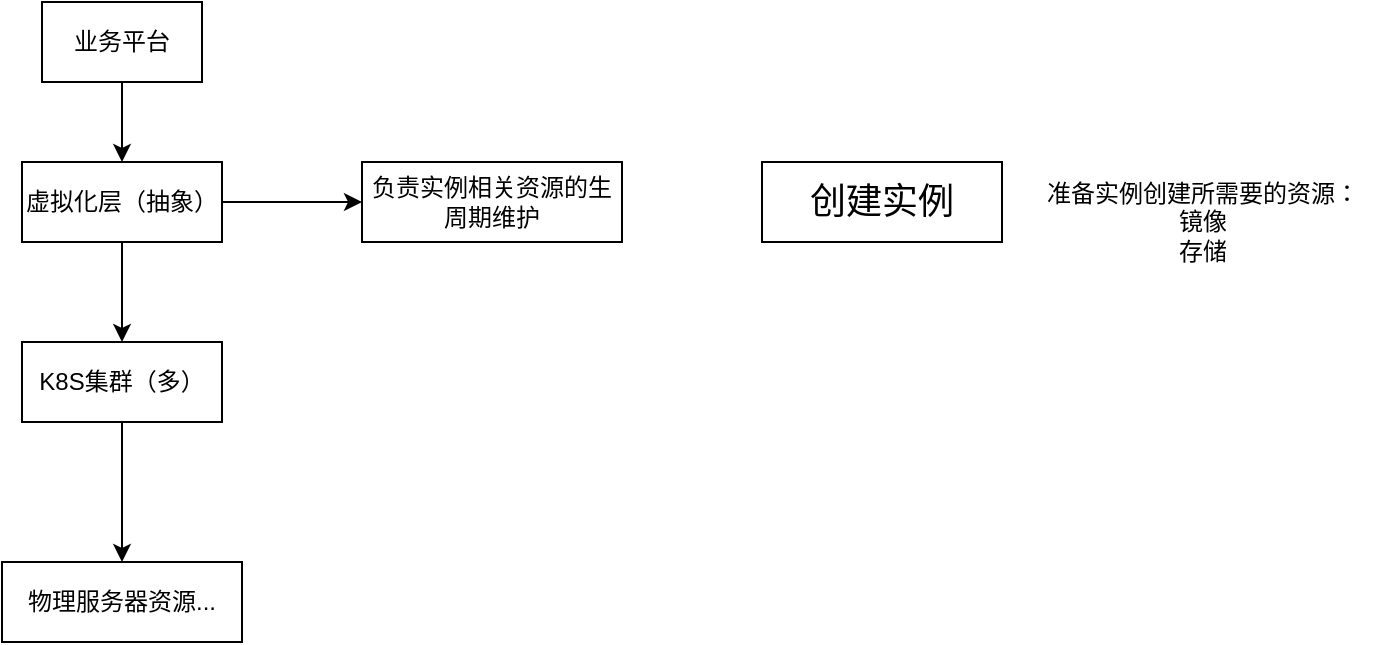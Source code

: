 <mxfile version="24.7.6">
  <diagram name="第 1 页" id="KwSZ7kVVmPbDGJ6hqoho">
    <mxGraphModel dx="837" dy="531" grid="1" gridSize="10" guides="1" tooltips="1" connect="1" arrows="1" fold="1" page="1" pageScale="1" pageWidth="827" pageHeight="1169" math="0" shadow="0">
      <root>
        <mxCell id="0" />
        <mxCell id="1" parent="0" />
        <mxCell id="UHZfjMjKsQxdZFrNLwMT-3" value="&lt;font style=&quot;font-size: 18px;&quot;&gt;创建实例&lt;/font&gt;" style="rounded=0;whiteSpace=wrap;html=1;" vertex="1" parent="1">
          <mxGeometry x="480" y="240" width="120" height="40" as="geometry" />
        </mxCell>
        <mxCell id="UHZfjMjKsQxdZFrNLwMT-4" value="准备实例创建所需要的资源：&lt;br&gt;镜像&lt;div&gt;存储&lt;/div&gt;" style="text;html=1;align=center;verticalAlign=middle;resizable=0;points=[];autosize=1;strokeColor=none;fillColor=none;" vertex="1" parent="1">
          <mxGeometry x="610" y="240" width="180" height="60" as="geometry" />
        </mxCell>
        <mxCell id="UHZfjMjKsQxdZFrNLwMT-5" value="业务平台" style="rounded=0;whiteSpace=wrap;html=1;" vertex="1" parent="1">
          <mxGeometry x="120" y="160" width="80" height="40" as="geometry" />
        </mxCell>
        <mxCell id="UHZfjMjKsQxdZFrNLwMT-10" value="" style="edgeStyle=orthogonalEdgeStyle;rounded=0;orthogonalLoop=1;jettySize=auto;html=1;" edge="1" parent="1" source="UHZfjMjKsQxdZFrNLwMT-6" target="UHZfjMjKsQxdZFrNLwMT-8">
          <mxGeometry relative="1" as="geometry">
            <Array as="points">
              <mxPoint x="160" y="320" />
              <mxPoint x="160" y="320" />
            </Array>
          </mxGeometry>
        </mxCell>
        <mxCell id="UHZfjMjKsQxdZFrNLwMT-14" value="" style="edgeStyle=orthogonalEdgeStyle;rounded=0;orthogonalLoop=1;jettySize=auto;html=1;" edge="1" parent="1" source="UHZfjMjKsQxdZFrNLwMT-6" target="UHZfjMjKsQxdZFrNLwMT-13">
          <mxGeometry relative="1" as="geometry" />
        </mxCell>
        <mxCell id="UHZfjMjKsQxdZFrNLwMT-6" value="虚拟化层（抽象）" style="rounded=0;whiteSpace=wrap;html=1;" vertex="1" parent="1">
          <mxGeometry x="110" y="240" width="100" height="40" as="geometry" />
        </mxCell>
        <mxCell id="UHZfjMjKsQxdZFrNLwMT-7" value="" style="endArrow=classic;html=1;rounded=0;exitX=0.5;exitY=1;exitDx=0;exitDy=0;" edge="1" parent="1" source="UHZfjMjKsQxdZFrNLwMT-5" target="UHZfjMjKsQxdZFrNLwMT-6">
          <mxGeometry width="50" height="50" relative="1" as="geometry">
            <mxPoint x="320" y="410" as="sourcePoint" />
            <mxPoint x="370" y="360" as="targetPoint" />
          </mxGeometry>
        </mxCell>
        <mxCell id="UHZfjMjKsQxdZFrNLwMT-12" value="" style="edgeStyle=orthogonalEdgeStyle;rounded=0;orthogonalLoop=1;jettySize=auto;html=1;" edge="1" parent="1" source="UHZfjMjKsQxdZFrNLwMT-8" target="UHZfjMjKsQxdZFrNLwMT-11">
          <mxGeometry relative="1" as="geometry" />
        </mxCell>
        <mxCell id="UHZfjMjKsQxdZFrNLwMT-8" value="K8S集群（多）" style="rounded=0;whiteSpace=wrap;html=1;" vertex="1" parent="1">
          <mxGeometry x="110" y="330" width="100" height="40" as="geometry" />
        </mxCell>
        <mxCell id="UHZfjMjKsQxdZFrNLwMT-11" value="物理服务器资源..." style="rounded=0;whiteSpace=wrap;html=1;" vertex="1" parent="1">
          <mxGeometry x="100" y="440" width="120" height="40" as="geometry" />
        </mxCell>
        <mxCell id="UHZfjMjKsQxdZFrNLwMT-13" value="负责实例相关资源的生周期维护" style="rounded=0;whiteSpace=wrap;html=1;" vertex="1" parent="1">
          <mxGeometry x="280" y="240" width="130" height="40" as="geometry" />
        </mxCell>
      </root>
    </mxGraphModel>
  </diagram>
</mxfile>
